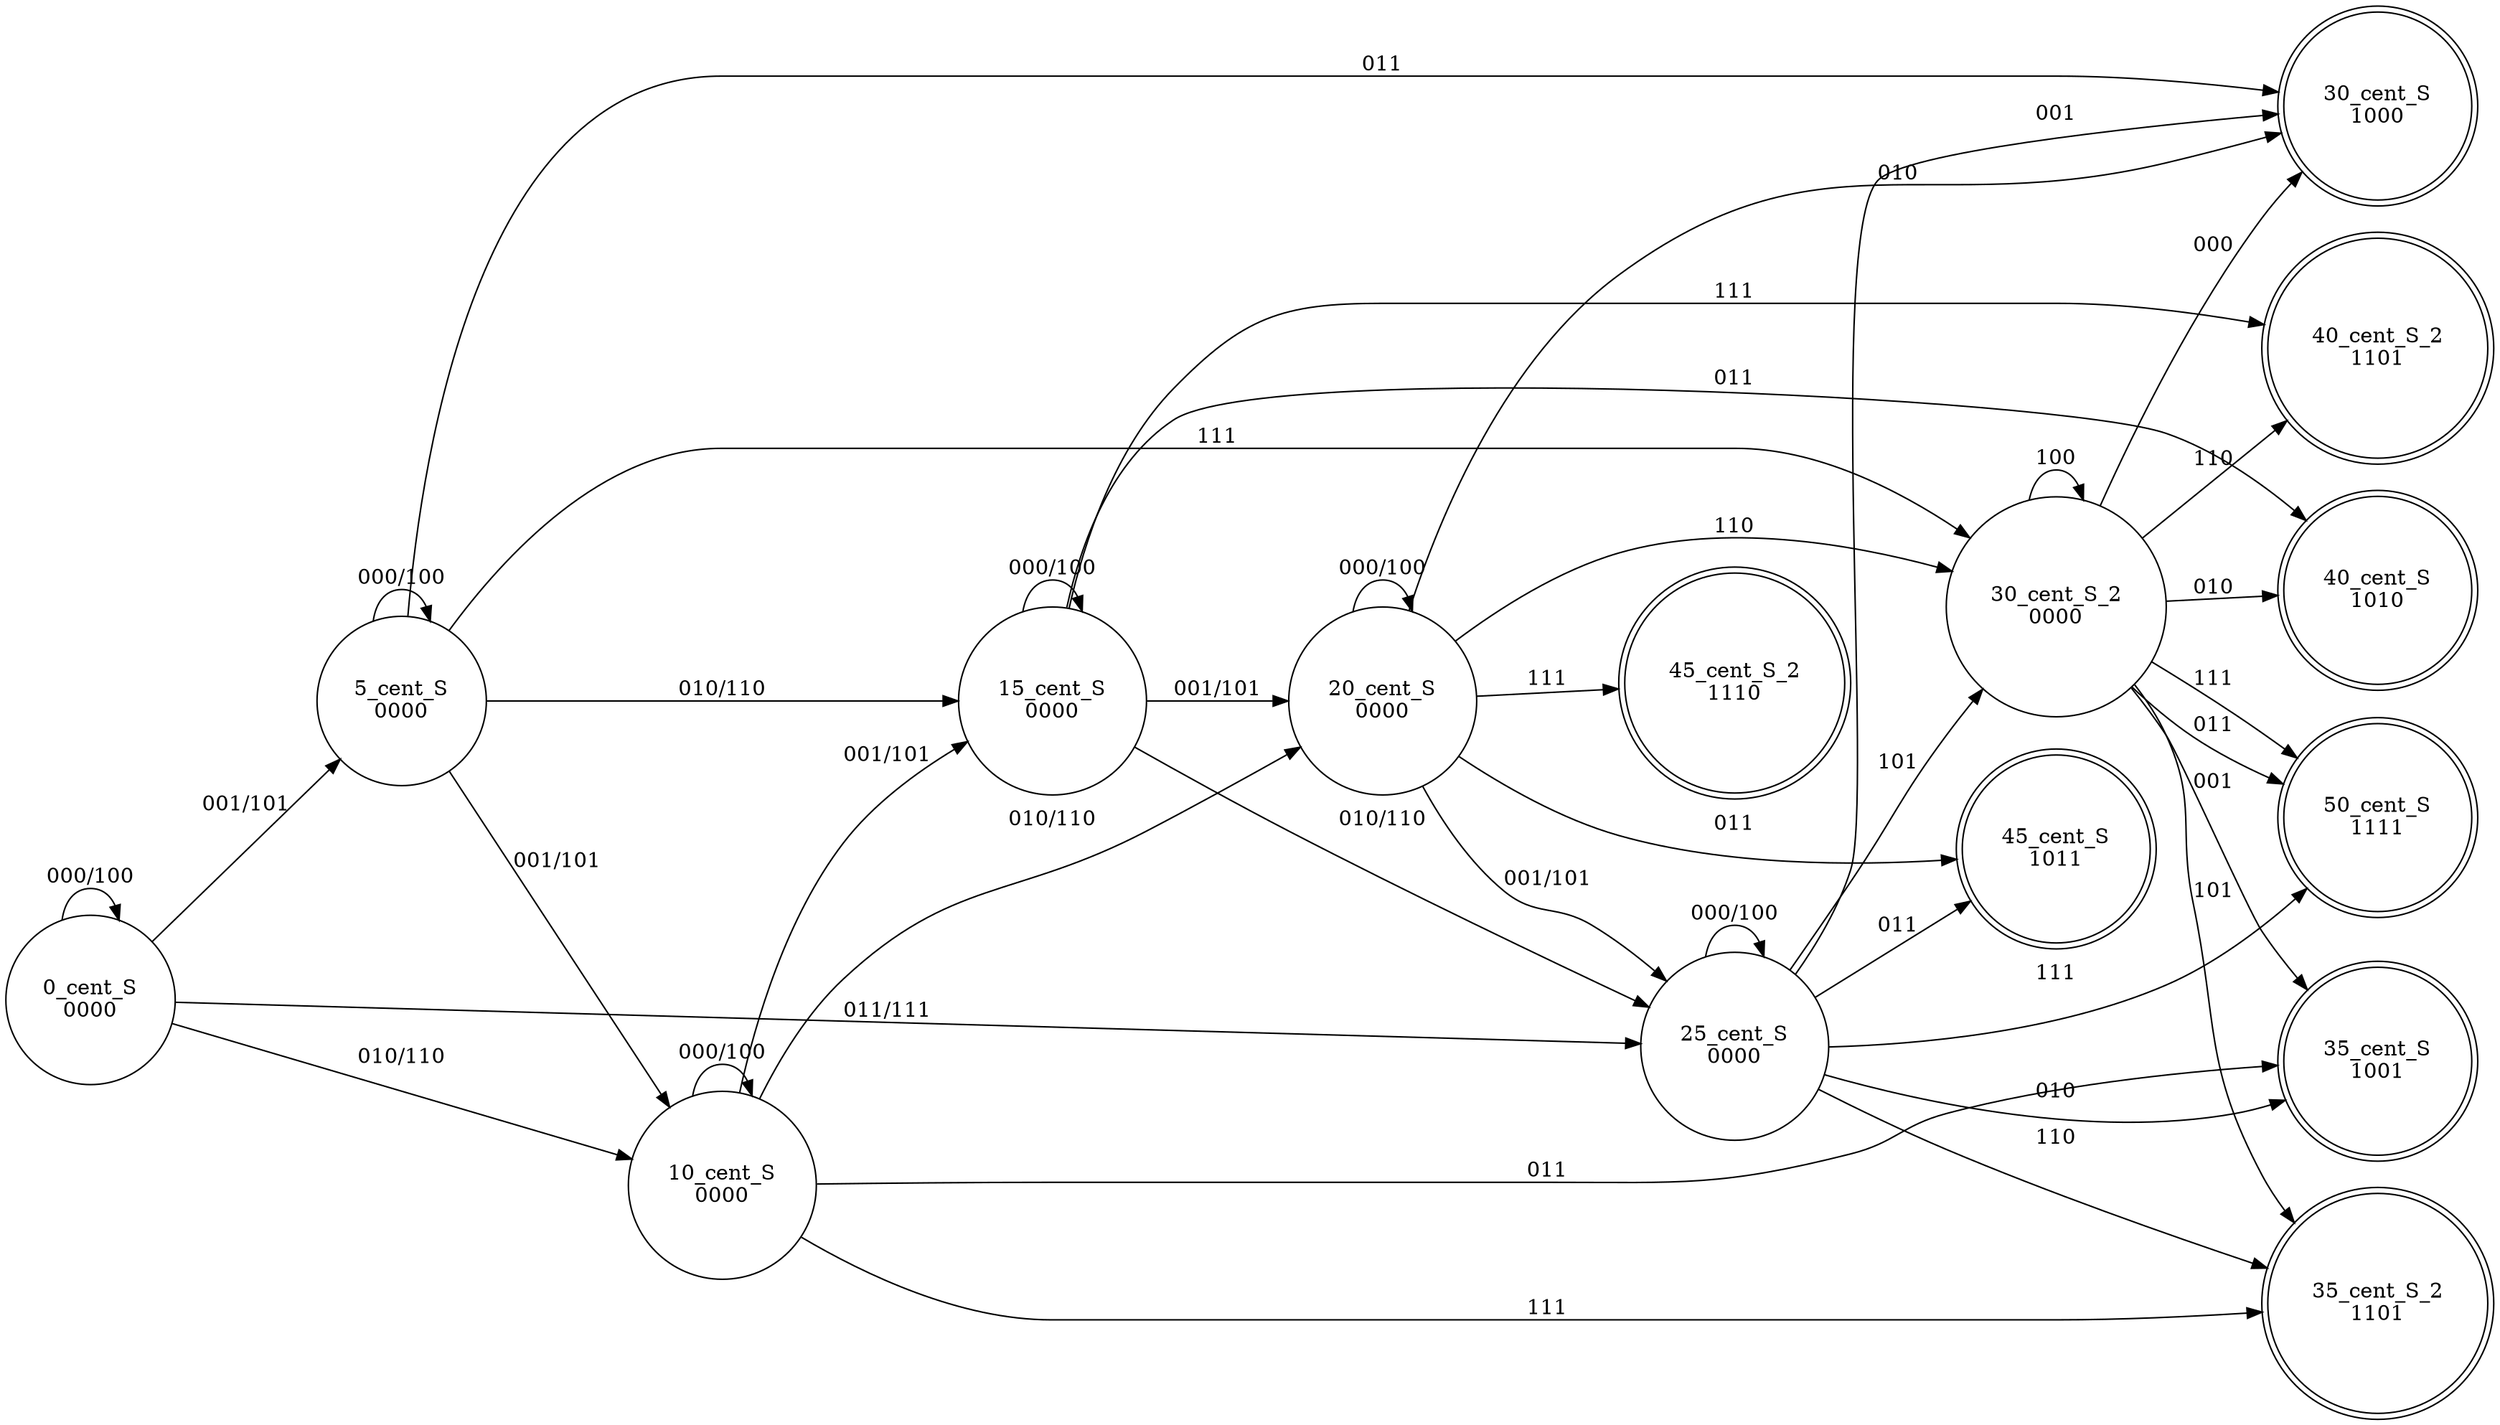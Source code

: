 digraph g{
rankdir="LR";
graph [dpi=150];
edge[splines="curved"]
node [shape = doublecircle]; "30_cent_S\n1000" "35_cent_S_2\n1101" "35_cent_S\n1001" "40_cent_S\n1010" "40_cent_S_2\n1101" "45_cent_S\n1011" "45_cent_S_2\n1110" "50_cent_S\n1111";
node [shape = circle];
"0_cent_S\n0000"->"0_cent_S\n0000"[label="000/100"];
"0_cent_S\n0000"->"5_cent_S\n0000"[label="001/101"];
"0_cent_S\n0000"->"10_cent_S\n0000"[label="010/110"];
"0_cent_S\n0000"->"25_cent_S\n0000"[label="011/111"];
"5_cent_S\n0000"->"5_cent_S\n0000"[label="000/100"];
"5_cent_S\n0000"->"10_cent_S\n0000"[label="001/101"];
"5_cent_S\n0000"->"15_cent_S\n0000"[label="010/110"];
"5_cent_S\n0000"->"30_cent_S\n1000"[label="011"];
"5_cent_S\n0000"->"30_cent_S_2\n0000"[label="111"];
"10_cent_S\n0000"->"10_cent_S\n0000"[label="000/100"];
"10_cent_S\n0000"->"15_cent_S\n0000"[label="001/101"];
"10_cent_S\n0000"->"20_cent_S\n0000"[label="010/110"];
"10_cent_S\n0000"->"35_cent_S\n1001"[label="011"];
"10_cent_S\n0000"->"35_cent_S_2\n1101"[label="111"];
"15_cent_S\n0000"->"15_cent_S\n0000"[label="000/100"];
"15_cent_S\n0000"->"20_cent_S\n0000"[label="001/101"];
"15_cent_S\n0000"->"25_cent_S\n0000"[label="010/110"];
"15_cent_S\n0000"->"40_cent_S\n1010"[label="011"];
"15_cent_S\n0000"->"40_cent_S_2\n1101"[label="111"];
"20_cent_S\n0000"->"20_cent_S\n0000"[label="000/100"];
"20_cent_S\n0000"->"25_cent_S\n0000"[label="001/101"];
"20_cent_S\n0000"->"30_cent_S\n1000"[label="010"];
"20_cent_S\n0000"->"45_cent_S\n1011"[label="011"];
"20_cent_S\n0000"->"30_cent_S_2\n0000"[label="110"];
"20_cent_S\n0000"->"45_cent_S_2\n1110"[label="111"];
"25_cent_S\n0000"->"25_cent_S\n0000"[label="000/100"];
"25_cent_S\n0000"->"30_cent_S\n1000"[label="001"];
"25_cent_S\n0000"->"35_cent_S\n1001"[label="010"];
"25_cent_S\n0000"->"45_cent_S\n1011"[label="011"];
"25_cent_S\n0000"->"30_cent_S_2\n0000"[label="101"];
"25_cent_S\n0000"->"35_cent_S_2\n1101"[label="110"];
"25_cent_S\n0000"->"50_cent_S\n1111"[label="111"];
"30_cent_S_2\n0000"->"30_cent_S\n1000"[label="000"];
"30_cent_S_2\n0000"->"35_cent_S\n1001"[label="001"];
"30_cent_S_2\n0000"->"40_cent_S\n1010"[label="010"];
"30_cent_S_2\n0000"->"50_cent_S\n1111"[label="011"];
"30_cent_S_2\n0000"->"30_cent_S_2\n0000"[label="100"];
"30_cent_S_2\n0000"->"35_cent_S_2\n1101"[label="101"];
"30_cent_S_2\n0000"->"40_cent_S_2\n1101"[label="110"];
"30_cent_S_2\n0000"->"50_cent_S\n1111"[label="111"];
}